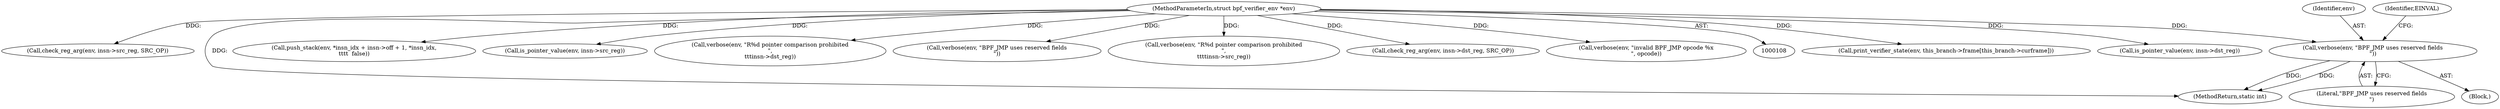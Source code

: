 digraph "0_linux_979d63d50c0c0f7bc537bf821e056cc9fe5abd38_0@pointer" {
"1000212" [label="(Call,verbose(env, \"BPF_JMP uses reserved fields\n\"))"];
"1000109" [label="(MethodParameterIn,struct bpf_verifier_env *env)"];
"1000109" [label="(MethodParameterIn,struct bpf_verifier_env *env)"];
"1000519" [label="(Call,print_verifier_state(env, this_branch->frame[this_branch->curframe]))"];
"1000498" [label="(Call,is_pointer_value(env, insn->dst_reg))"];
"1000213" [label="(Identifier,env)"];
"1000214" [label="(Literal,\"BPF_JMP uses reserved fields\n\")"];
"1000177" [label="(Call,check_reg_arg(env, insn->src_reg, SRC_OP))"];
"1000212" [label="(Call,verbose(env, \"BPF_JMP uses reserved fields\n\"))"];
"1000530" [label="(MethodReturn,static int)"];
"1000278" [label="(Call,push_stack(env, *insn_idx + insn->off + 1, *insn_idx,\n\t\t\t\t  false))"];
"1000188" [label="(Call,is_pointer_value(env, insn->src_reg))"];
"1000211" [label="(Block,)"];
"1000504" [label="(Call,verbose(env, \"R%d pointer comparison prohibited\n\",\n\t\t\tinsn->dst_reg))"];
"1000169" [label="(Call,verbose(env, \"BPF_JMP uses reserved fields\n\"))"];
"1000194" [label="(Call,verbose(env, \"R%d pointer comparison prohibited\n\",\n\t\t\t\tinsn->src_reg))"];
"1000220" [label="(Call,check_reg_arg(env, insn->dst_reg, SRC_OP))"];
"1000147" [label="(Call,verbose(env, \"invalid BPF_JMP opcode %x\n\", opcode))"];
"1000217" [label="(Identifier,EINVAL)"];
"1000212" -> "1000211"  [label="AST: "];
"1000212" -> "1000214"  [label="CFG: "];
"1000213" -> "1000212"  [label="AST: "];
"1000214" -> "1000212"  [label="AST: "];
"1000217" -> "1000212"  [label="CFG: "];
"1000212" -> "1000530"  [label="DDG: "];
"1000212" -> "1000530"  [label="DDG: "];
"1000109" -> "1000212"  [label="DDG: "];
"1000109" -> "1000108"  [label="AST: "];
"1000109" -> "1000530"  [label="DDG: "];
"1000109" -> "1000147"  [label="DDG: "];
"1000109" -> "1000169"  [label="DDG: "];
"1000109" -> "1000177"  [label="DDG: "];
"1000109" -> "1000188"  [label="DDG: "];
"1000109" -> "1000194"  [label="DDG: "];
"1000109" -> "1000220"  [label="DDG: "];
"1000109" -> "1000278"  [label="DDG: "];
"1000109" -> "1000498"  [label="DDG: "];
"1000109" -> "1000504"  [label="DDG: "];
"1000109" -> "1000519"  [label="DDG: "];
}

